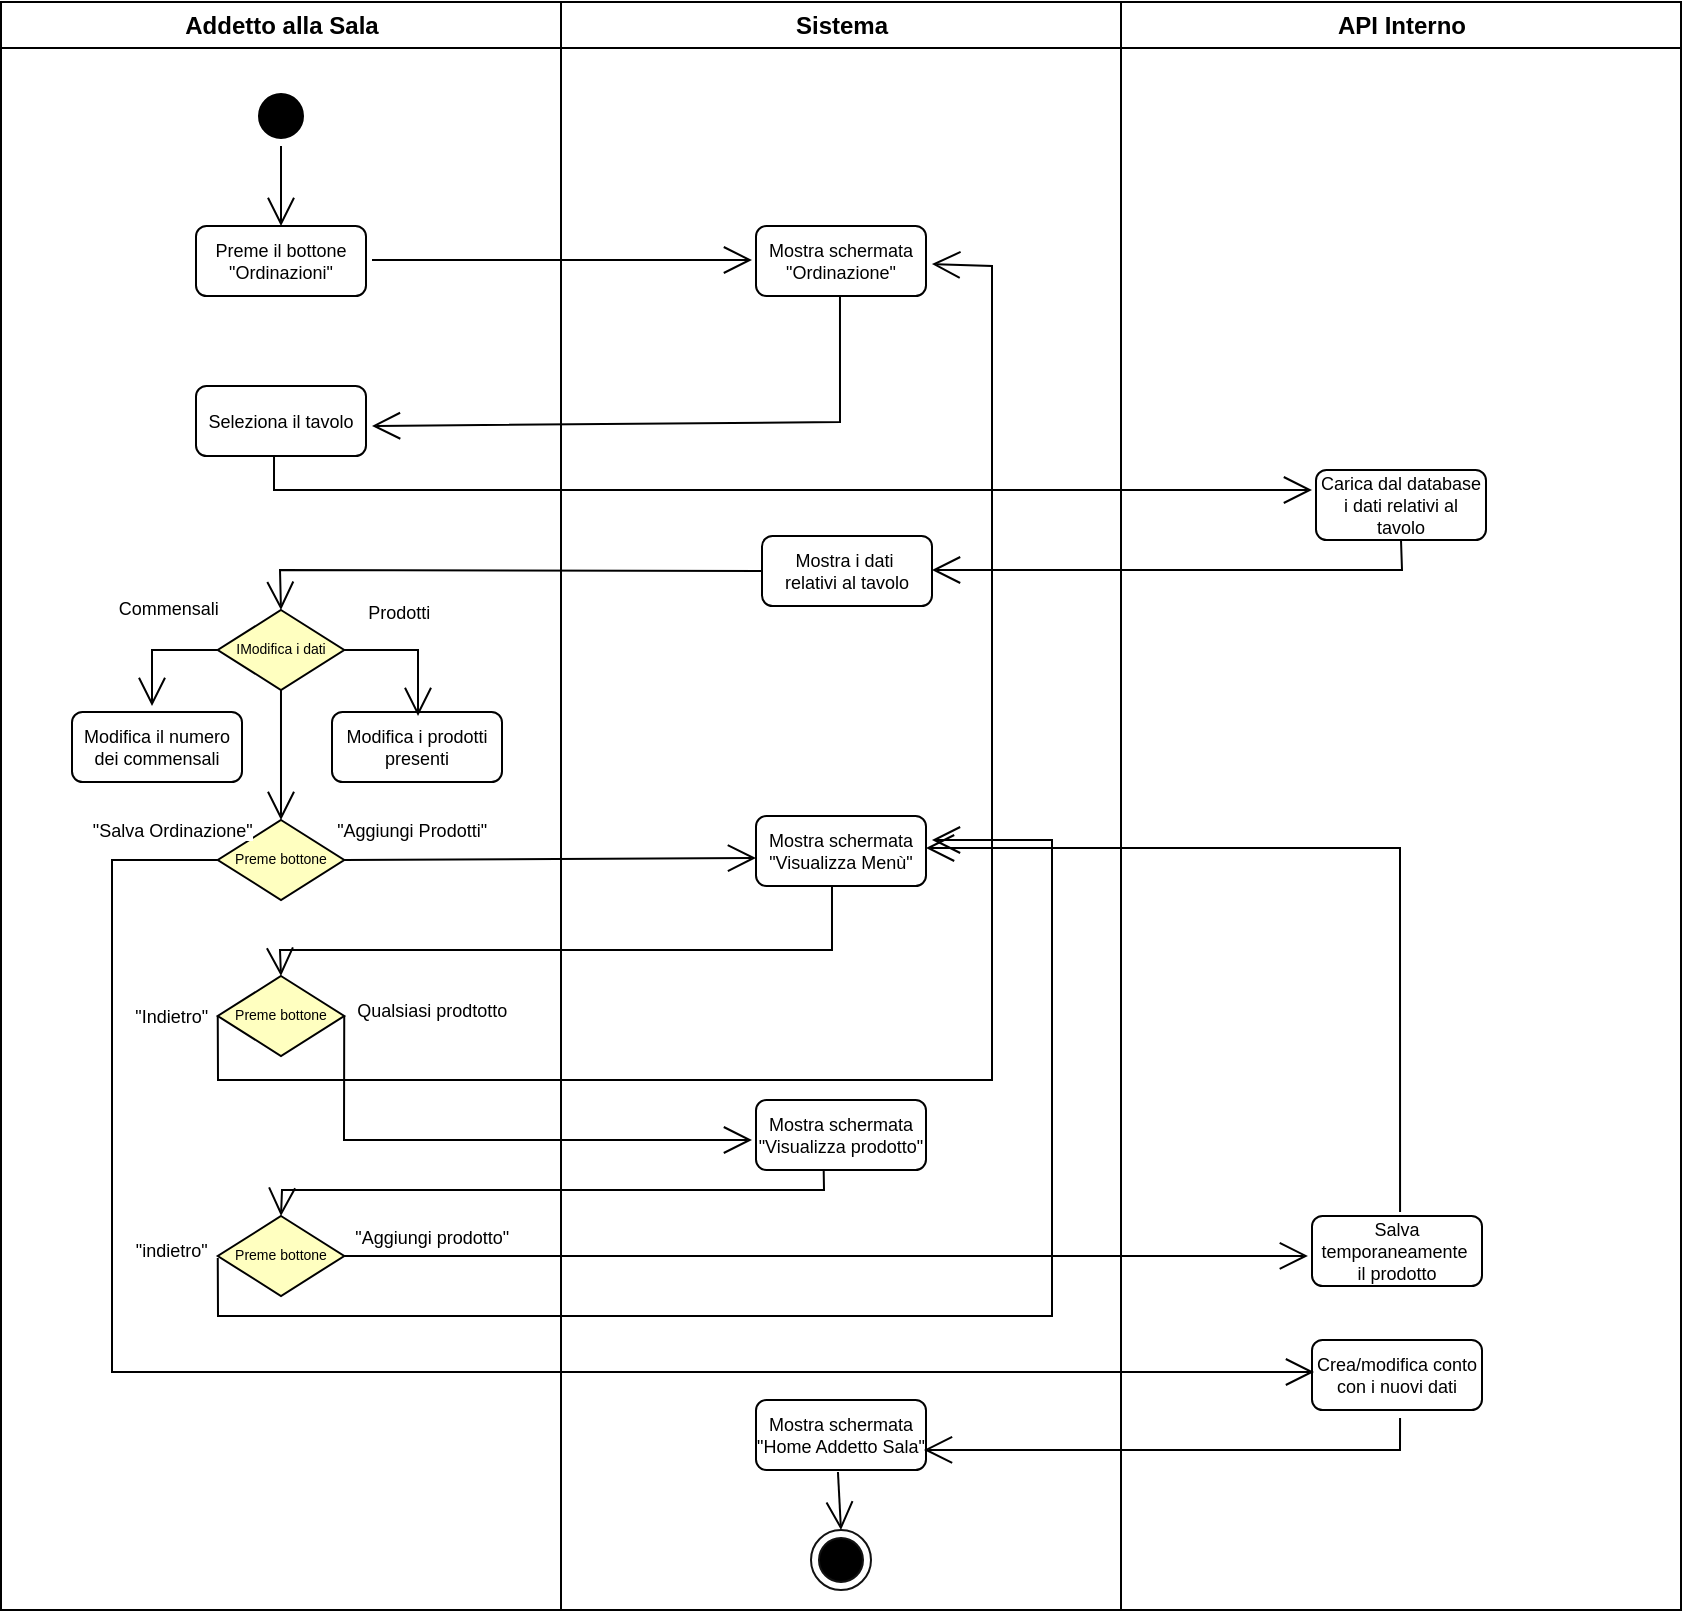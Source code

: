 <mxfile version="20.7.4" type="github"><diagram name="Page-1" id="e7e014a7-5840-1c2e-5031-d8a46d1fe8dd"><mxGraphModel dx="1434" dy="764" grid="1" gridSize="10" guides="1" tooltips="1" connect="1" arrows="1" fold="1" page="1" pageScale="1" pageWidth="1169" pageHeight="826" background="none" math="0" shadow="0"><root><mxCell id="0"/><mxCell id="1" parent="0"/><mxCell id="2" value="Addetto alla Sala" style="swimlane;whiteSpace=wrap" parent="1" vertex="1"><mxGeometry x="164.5" y="16" width="280" height="804" as="geometry"/></mxCell><mxCell id="5" value="" style="ellipse;shape=startState;fillColor=#000000;strokeColor=#000000;" parent="2" vertex="1"><mxGeometry x="125" y="42" width="30" height="30" as="geometry"/></mxCell><mxCell id="vfh_crtKAgspOHQiJ0qC-41" value="Preme il bottone &#10;&quot;Ordinazioni&quot;" style="strokeColor=#000000;fontSize=9;rounded=1;" parent="2" vertex="1"><mxGeometry x="97.5" y="112" width="85" height="35" as="geometry"/></mxCell><mxCell id="vfh_crtKAgspOHQiJ0qC-43" value="" style="endArrow=open;endFill=1;endSize=12;html=1;rounded=0;fontSize=9;strokeWidth=1;exitX=0.5;exitY=1;exitDx=0;exitDy=0;" parent="2" source="5" target="vfh_crtKAgspOHQiJ0qC-41" edge="1"><mxGeometry width="160" relative="1" as="geometry"><mxPoint x="135.5" y="82" as="sourcePoint"/><mxPoint x="264" y="81.92" as="targetPoint"/></mxGeometry></mxCell><mxCell id="vfh_crtKAgspOHQiJ0qC-42" value="" style="endArrow=open;endFill=1;endSize=12;html=1;rounded=0;fontSize=9;strokeWidth=1;" parent="2" edge="1"><mxGeometry width="160" relative="1" as="geometry"><mxPoint x="185.5" y="129" as="sourcePoint"/><mxPoint x="375.5" y="129" as="targetPoint"/></mxGeometry></mxCell><mxCell id="vfh_crtKAgspOHQiJ0qC-45" value="Seleziona il tavolo" style="strokeColor=#000000;fontSize=9;rounded=1;" parent="2" vertex="1"><mxGeometry x="97.5" y="192" width="85" height="35" as="geometry"/></mxCell><mxCell id="vfh_crtKAgspOHQiJ0qC-47" value="Modifica il numero&#10;dei commensali" style="strokeColor=#000000;fontSize=9;rounded=1;" parent="2" vertex="1"><mxGeometry x="35.5" y="355" width="85" height="35" as="geometry"/></mxCell><mxCell id="vfh_crtKAgspOHQiJ0qC-49" value="Preme bottone" style="rhombus;fillColor=#ffffc0;strokeColor=#000000;whiteSpace=wrap;spacing=0;fontSize=7;align=center;" parent="2" vertex="1"><mxGeometry x="108.38" y="409" width="63.25" height="40" as="geometry"/></mxCell><mxCell id="vfh_crtKAgspOHQiJ0qC-52" value="IModifica i dati" style="rhombus;fillColor=#ffffc0;strokeColor=#000000;whiteSpace=wrap;spacing=0;fontSize=7;align=center;" parent="2" vertex="1"><mxGeometry x="108.37" y="304" width="63.25" height="40" as="geometry"/></mxCell><mxCell id="vfh_crtKAgspOHQiJ0qC-57" value="Preme bottone" style="rhombus;fillColor=#ffffc0;strokeColor=#000000;whiteSpace=wrap;spacing=0;fontSize=7;align=center;" parent="2" vertex="1"><mxGeometry x="108.37" y="487" width="63.25" height="40" as="geometry"/></mxCell><mxCell id="vfh_crtKAgspOHQiJ0qC-59" value="Preme bottone" style="rhombus;fillColor=#ffffc0;strokeColor=#000000;whiteSpace=wrap;spacing=0;fontSize=7;align=center;" parent="2" vertex="1"><mxGeometry x="108.38" y="607" width="63.25" height="40" as="geometry"/></mxCell><mxCell id="vfh_crtKAgspOHQiJ0qC-64" value="Commensali" style="endArrow=open;endFill=1;endSize=12;rounded=0;fontSize=9;strokeWidth=1;exitX=0;exitY=0.5;exitDx=0;exitDy=0;" parent="2" source="vfh_crtKAgspOHQiJ0qC-52" edge="1"><mxGeometry x="-0.098" y="-13" width="160" relative="1" as="geometry"><mxPoint x="-64.5" y="292" as="sourcePoint"/><mxPoint x="75.5" y="352" as="targetPoint"/><Array as="points"><mxPoint x="75.5" y="324"/></Array><mxPoint x="3" y="-8" as="offset"/></mxGeometry></mxCell><mxCell id="vfh_crtKAgspOHQiJ0qC-71" value="" style="endArrow=open;endFill=1;endSize=12;html=1;rounded=0;fontSize=9;strokeWidth=1;exitX=0.447;exitY=1;exitDx=0;exitDy=0;exitPerimeter=0;entryX=0.5;entryY=0;entryDx=0;entryDy=0;" parent="2" target="vfh_crtKAgspOHQiJ0qC-59" edge="1"><mxGeometry width="160" relative="1" as="geometry"><mxPoint x="411" y="562" as="sourcePoint"/><mxPoint x="135.5" y="607" as="targetPoint"/><Array as="points"><mxPoint x="411.5" y="594"/><mxPoint x="140.5" y="594"/></Array></mxGeometry></mxCell><mxCell id="vfh_crtKAgspOHQiJ0qC-72" value="&quot;indietro&quot;" style="endArrow=open;endFill=1;endSize=12;rounded=0;fontSize=9;strokeWidth=1;exitX=0;exitY=0.5;exitDx=0;exitDy=0;entryX=1.035;entryY=0.343;entryDx=0;entryDy=0;entryPerimeter=0;" parent="2" target="vfh_crtKAgspOHQiJ0qC-55" edge="1"><mxGeometry x="-1" y="-23" width="160" relative="1" as="geometry"><mxPoint x="108.38" y="627.99" as="sourcePoint"/><mxPoint x="505.5" y="409" as="targetPoint"/><Array as="points"><mxPoint x="108.5" y="657"/><mxPoint x="525.5" y="657"/><mxPoint x="525.5" y="419"/></Array><mxPoint y="-4" as="offset"/></mxGeometry></mxCell><mxCell id="vfh_crtKAgspOHQiJ0qC-83" value="" style="endArrow=open;endFill=1;endSize=12;html=1;rounded=0;fontSize=9;strokeWidth=1;exitX=0.5;exitY=1;exitDx=0;exitDy=0;" parent="2" source="vfh_crtKAgspOHQiJ0qC-52" target="vfh_crtKAgspOHQiJ0qC-49" edge="1"><mxGeometry width="160" relative="1" as="geometry"><mxPoint x="235.5" y="349" as="sourcePoint"/><mxPoint x="425.5" y="349" as="targetPoint"/></mxGeometry></mxCell><mxCell id="vfh_crtKAgspOHQiJ0qC-87" value="Modifica i prodotti&#10;presenti" style="strokeColor=#000000;fontSize=9;rounded=1;" parent="2" vertex="1"><mxGeometry x="165.5" y="355" width="85" height="35" as="geometry"/></mxCell><mxCell id="vfh_crtKAgspOHQiJ0qC-90" value="Prodotti" style="endArrow=open;endFill=1;endSize=12;rounded=0;fontSize=9;strokeWidth=1;exitX=1;exitY=0.5;exitDx=0;exitDy=0;entryX=0.506;entryY=0.057;entryDx=0;entryDy=0;entryPerimeter=0;" parent="2" source="vfh_crtKAgspOHQiJ0qC-52" target="vfh_crtKAgspOHQiJ0qC-87" edge="1"><mxGeometry x="-0.099" y="11" width="160" relative="1" as="geometry"><mxPoint x="175.5" y="309" as="sourcePoint"/><mxPoint x="235.5" y="339" as="targetPoint"/><Array as="points"><mxPoint x="208.5" y="324"/></Array><mxPoint x="-4" y="-8" as="offset"/></mxGeometry></mxCell><mxCell id="3" value="Sistema" style="swimlane;whiteSpace=wrap" parent="1" vertex="1"><mxGeometry x="444.5" y="16" width="280" height="804" as="geometry"/></mxCell><mxCell id="vfh_crtKAgspOHQiJ0qC-44" value="Mostra schermata&#10;&quot;Ordinazione&quot;" style="strokeColor=#000000;fontSize=9;rounded=1;" parent="3" vertex="1"><mxGeometry x="97.5" y="112" width="85" height="35" as="geometry"/></mxCell><mxCell id="vfh_crtKAgspOHQiJ0qC-46" value="Mostra i dati &#10;relativi al tavolo" style="strokeColor=#000000;fontSize=9;rounded=1;" parent="3" vertex="1"><mxGeometry x="100.5" y="267" width="85" height="35" as="geometry"/></mxCell><mxCell id="vfh_crtKAgspOHQiJ0qC-50" value="Mostra schermata&#10;&quot;Home Addetto Sala&quot;" style="strokeColor=#000000;fontSize=9;rounded=1;" parent="3" vertex="1"><mxGeometry x="97.5" y="699" width="85" height="35" as="geometry"/></mxCell><mxCell id="vfh_crtKAgspOHQiJ0qC-55" value="Mostra schermata&#10;&quot;Visualizza Menù&quot;" style="strokeColor=#000000;fontSize=9;rounded=1;" parent="3" vertex="1"><mxGeometry x="97.5" y="407" width="85" height="35" as="geometry"/></mxCell><mxCell id="vfh_crtKAgspOHQiJ0qC-58" value="Mostra schermata&#10;&quot;Visualizza prodotto&quot;" style="strokeColor=#000000;fontSize=9;rounded=1;" parent="3" vertex="1"><mxGeometry x="97.5" y="549" width="85" height="35" as="geometry"/></mxCell><mxCell id="38" value="" style="ellipse;shape=endState;fillColor=#000000;strokeColor=#121212;" parent="3" vertex="1"><mxGeometry x="125" y="764" width="30" height="30" as="geometry"/></mxCell><mxCell id="vfh_crtKAgspOHQiJ0qC-92" value="" style="endArrow=open;endFill=1;endSize=12;html=1;rounded=0;fontSize=9;strokeWidth=1;entryX=0.5;entryY=0;entryDx=0;entryDy=0;exitX=0.482;exitY=1.029;exitDx=0;exitDy=0;exitPerimeter=0;" parent="3" source="vfh_crtKAgspOHQiJ0qC-50" target="38" edge="1"><mxGeometry width="160" relative="1" as="geometry"><mxPoint x="140.5" y="744" as="sourcePoint"/><mxPoint x="195.5" y="764" as="targetPoint"/></mxGeometry></mxCell><mxCell id="4" value="API Interno" style="swimlane;whiteSpace=wrap" parent="1" vertex="1"><mxGeometry x="724.5" y="16" width="280" height="804" as="geometry"/></mxCell><mxCell id="vfh_crtKAgspOHQiJ0qC-74" value="Salva&#10;temporaneamente &#10;il prodotto" style="strokeColor=#000000;fontSize=9;rounded=1;" parent="4" vertex="1"><mxGeometry x="95.5" y="607" width="85" height="35" as="geometry"/></mxCell><mxCell id="vfh_crtKAgspOHQiJ0qC-85" value="Crea/modifica conto&#10;con i nuovi dati" style="strokeColor=#000000;fontSize=9;rounded=1;" parent="4" vertex="1"><mxGeometry x="95.5" y="669" width="85" height="35" as="geometry"/></mxCell><mxCell id="m1yTOo-GPtxDC_JN5f1o-38" value="Carica dal database&#10;i dati relativi al&#10;tavolo" style="strokeColor=#000000;fontSize=9;rounded=1;" parent="4" vertex="1"><mxGeometry x="97.5" y="234" width="85" height="35" as="geometry"/></mxCell><mxCell id="vfh_crtKAgspOHQiJ0qC-60" value="" style="endArrow=open;endFill=1;endSize=12;html=1;rounded=0;fontSize=9;strokeWidth=1;exitX=0.494;exitY=1;exitDx=0;exitDy=0;exitPerimeter=0;" parent="1" source="vfh_crtKAgspOHQiJ0qC-44" edge="1"><mxGeometry width="160" relative="1" as="geometry"><mxPoint x="395" y="243" as="sourcePoint"/><mxPoint x="350" y="228" as="targetPoint"/><Array as="points"><mxPoint x="584" y="226"/></Array></mxGeometry></mxCell><mxCell id="vfh_crtKAgspOHQiJ0qC-61" value="" style="endArrow=open;endFill=1;endSize=12;html=1;rounded=0;fontSize=9;strokeWidth=1;exitX=0.459;exitY=1;exitDx=0;exitDy=0;exitPerimeter=0;" parent="1" source="vfh_crtKAgspOHQiJ0qC-45" edge="1"><mxGeometry width="160" relative="1" as="geometry"><mxPoint x="380" y="268" as="sourcePoint"/><mxPoint x="820" y="260" as="targetPoint"/><Array as="points"><mxPoint x="301" y="260"/></Array></mxGeometry></mxCell><mxCell id="vfh_crtKAgspOHQiJ0qC-62" value="" style="endArrow=open;endFill=1;endSize=12;html=1;rounded=0;fontSize=9;strokeWidth=1;entryX=0.5;entryY=0;entryDx=0;entryDy=0;exitX=0;exitY=0.5;exitDx=0;exitDy=0;" parent="1" target="vfh_crtKAgspOHQiJ0qC-52" edge="1"><mxGeometry width="160" relative="1" as="geometry"><mxPoint x="545" y="300.5" as="sourcePoint"/><mxPoint x="304.495" y="308" as="targetPoint"/><Array as="points"><mxPoint x="304" y="300"/></Array></mxGeometry></mxCell><mxCell id="vfh_crtKAgspOHQiJ0qC-68" value="" style="endArrow=open;endFill=1;endSize=12;html=1;rounded=0;fontSize=9;strokeWidth=1;exitX=0.447;exitY=1;exitDx=0;exitDy=0;exitPerimeter=0;entryX=0.5;entryY=0;entryDx=0;entryDy=0;" parent="1" source="vfh_crtKAgspOHQiJ0qC-55" target="vfh_crtKAgspOHQiJ0qC-57" edge="1"><mxGeometry width="160" relative="1" as="geometry"><mxPoint x="560" y="483" as="sourcePoint"/><mxPoint x="750" y="483" as="targetPoint"/><Array as="points"><mxPoint x="580" y="490"/><mxPoint x="304" y="490"/></Array></mxGeometry></mxCell><mxCell id="vfh_crtKAgspOHQiJ0qC-69" value="Qualsiasi prodtotto" style="endArrow=open;endFill=1;endSize=12;rounded=0;fontSize=9;strokeWidth=1;exitX=1;exitY=0.5;exitDx=0;exitDy=0;" parent="1" source="vfh_crtKAgspOHQiJ0qC-57" edge="1"><mxGeometry x="-1" y="44" width="160" relative="1" as="geometry"><mxPoint x="400" y="573" as="sourcePoint"/><mxPoint x="540" y="585" as="targetPoint"/><Array as="points"><mxPoint x="336" y="585"/></Array><mxPoint y="-3" as="offset"/></mxGeometry></mxCell><mxCell id="vfh_crtKAgspOHQiJ0qC-70" value="&quot;Indietro&quot;" style="endArrow=open;endFill=1;endSize=12;rounded=0;fontSize=9;strokeWidth=1;exitX=0;exitY=0.5;exitDx=0;exitDy=0;entryX=1.035;entryY=0.543;entryDx=0;entryDy=0;entryPerimeter=0;" parent="1" source="vfh_crtKAgspOHQiJ0qC-57" target="vfh_crtKAgspOHQiJ0qC-44" edge="1"><mxGeometry x="-1" y="-23" width="160" relative="1" as="geometry"><mxPoint x="400" y="588" as="sourcePoint"/><mxPoint x="660" y="118" as="targetPoint"/><Array as="points"><mxPoint x="273" y="555"/><mxPoint x="660" y="555"/><mxPoint x="660" y="148"/></Array><mxPoint as="offset"/></mxGeometry></mxCell><mxCell id="vfh_crtKAgspOHQiJ0qC-75" value="&quot;Aggiungi prodotto&quot;" style="endArrow=open;endFill=1;endSize=12;rounded=0;fontSize=9;strokeWidth=1;exitX=1;exitY=0.5;exitDx=0;exitDy=0;entryX=-0.024;entryY=0.571;entryDx=0;entryDy=0;entryPerimeter=0;spacingTop=7;" parent="1" edge="1"><mxGeometry x="-0.818" y="13" width="160" relative="1" as="geometry"><mxPoint x="336.13" y="643" as="sourcePoint"/><mxPoint x="817.96" y="642.985" as="targetPoint"/><mxPoint as="offset"/></mxGeometry></mxCell><mxCell id="vfh_crtKAgspOHQiJ0qC-76" value="" style="endArrow=open;endFill=1;endSize=12;html=1;rounded=0;fontSize=9;strokeWidth=1;exitX=0.518;exitY=-0.057;exitDx=0;exitDy=0;exitPerimeter=0;entryX=1;entryY=0.457;entryDx=0;entryDy=0;entryPerimeter=0;" parent="1" source="vfh_crtKAgspOHQiJ0qC-74" target="vfh_crtKAgspOHQiJ0qC-55" edge="1"><mxGeometry width="160" relative="1" as="geometry"><mxPoint x="750" y="513.02" as="sourcePoint"/><mxPoint x="864" y="433" as="targetPoint"/><Array as="points"><mxPoint x="864" y="439"/></Array></mxGeometry></mxCell><mxCell id="vfh_crtKAgspOHQiJ0qC-84" value="&quot;Aggiungi Prodotti&quot;" style="endArrow=open;endFill=1;endSize=12;rounded=0;fontSize=9;strokeWidth=1;exitX=1;exitY=0.5;exitDx=0;exitDy=0;entryX=0;entryY=0.6;entryDx=0;entryDy=0;entryPerimeter=0;" parent="1" source="vfh_crtKAgspOHQiJ0qC-49" target="vfh_crtKAgspOHQiJ0qC-55" edge="1"><mxGeometry x="-0.67" y="15" width="160" relative="1" as="geometry"><mxPoint x="400" y="405" as="sourcePoint"/><mxPoint x="470" y="445" as="targetPoint"/><mxPoint as="offset"/></mxGeometry></mxCell><mxCell id="vfh_crtKAgspOHQiJ0qC-86" value="&quot;Salva Ordinazione&quot;" style="endArrow=open;endFill=1;endSize=12;rounded=0;fontSize=9;strokeWidth=1;entryX=0.012;entryY=0.457;entryDx=0;entryDy=0;entryPerimeter=0;exitX=0;exitY=0.5;exitDx=0;exitDy=0;" parent="1" source="vfh_crtKAgspOHQiJ0qC-49" target="vfh_crtKAgspOHQiJ0qC-85" edge="1"><mxGeometry x="-0.95" y="-15" width="160" relative="1" as="geometry"><mxPoint x="270" y="445" as="sourcePoint"/><mxPoint x="585.87" y="724" as="targetPoint"/><Array as="points"><mxPoint x="220" y="445"/><mxPoint x="220" y="701"/></Array><mxPoint as="offset"/></mxGeometry></mxCell><mxCell id="vfh_crtKAgspOHQiJ0qC-91" value="" style="endArrow=open;endFill=1;endSize=12;html=1;rounded=0;fontSize=9;strokeWidth=1;exitX=0.518;exitY=1.114;exitDx=0;exitDy=0;exitPerimeter=0;entryX=0.988;entryY=0.714;entryDx=0;entryDy=0;entryPerimeter=0;" parent="1" source="vfh_crtKAgspOHQiJ0qC-85" target="vfh_crtKAgspOHQiJ0qC-50" edge="1"><mxGeometry width="160" relative="1" as="geometry"><mxPoint x="790" y="760" as="sourcePoint"/><mxPoint x="670" y="770" as="targetPoint"/><Array as="points"><mxPoint x="864" y="740"/></Array></mxGeometry></mxCell><mxCell id="m1yTOo-GPtxDC_JN5f1o-39" value="" style="endArrow=open;endFill=1;endSize=12;html=1;rounded=0;fontSize=9;strokeWidth=1;exitX=0.5;exitY=1;exitDx=0;exitDy=0;" parent="1" source="m1yTOo-GPtxDC_JN5f1o-38" edge="1"><mxGeometry width="160" relative="1" as="geometry"><mxPoint x="770" y="370" as="sourcePoint"/><mxPoint x="630" y="300" as="targetPoint"/><Array as="points"><mxPoint x="865" y="300"/></Array></mxGeometry></mxCell></root></mxGraphModel></diagram></mxfile>